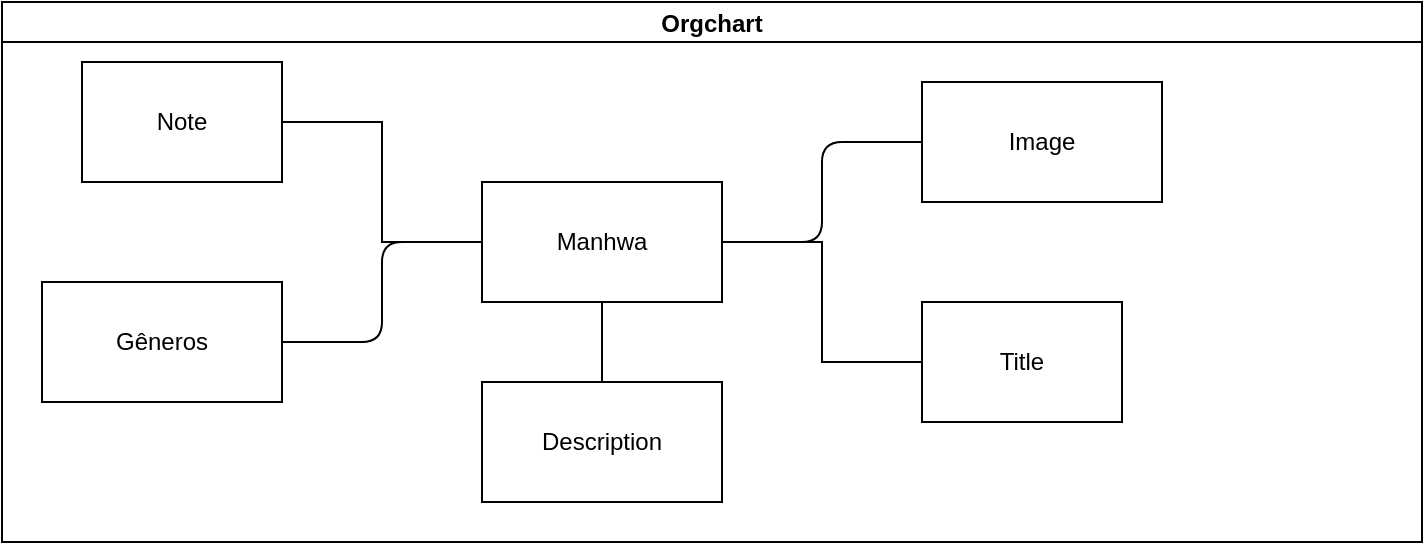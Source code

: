 <mxfile>
    <diagram id="dT4eaH6bii9O6tbr7AXM" name="Page-1">
        <mxGraphModel dx="1382" dy="467" grid="1" gridSize="10" guides="1" tooltips="1" connect="1" arrows="1" fold="1" page="1" pageScale="1" pageWidth="850" pageHeight="1100" math="0" shadow="0">
            <root>
                <mxCell id="0"/>
                <mxCell id="1" parent="0"/>
                <mxCell id="24" value="Orgchart" style="swimlane;startSize=20;horizontal=1;containerType=tree;newEdgeStyle={&quot;edgeStyle&quot;:&quot;elbowEdgeStyle&quot;,&quot;startArrow&quot;:&quot;none&quot;,&quot;endArrow&quot;:&quot;none&quot;};" vertex="1" parent="1">
                    <mxGeometry x="-210" y="150" width="710" height="270" as="geometry"/>
                </mxCell>
                <mxCell id="25" value="" style="edgeStyle=elbowEdgeStyle;elbow=vertical;sourcePerimeterSpacing=0;targetPerimeterSpacing=0;startArrow=none;endArrow=none;rounded=0;curved=0;" edge="1" parent="24" source="27" target="28">
                    <mxGeometry relative="1" as="geometry"/>
                </mxCell>
                <mxCell id="26" value="" style="edgeStyle=elbowEdgeStyle;elbow=vertical;sourcePerimeterSpacing=0;targetPerimeterSpacing=0;startArrow=none;endArrow=none;rounded=0;curved=0;" edge="1" parent="24" source="27" target="29">
                    <mxGeometry relative="1" as="geometry"/>
                </mxCell>
                <UserObject label="Manhwa" treeRoot="1" id="27">
                    <mxCell style="whiteSpace=wrap;html=1;align=center;treeFolding=1;treeMoving=1;newEdgeStyle={&quot;edgeStyle&quot;:&quot;elbowEdgeStyle&quot;,&quot;startArrow&quot;:&quot;none&quot;,&quot;endArrow&quot;:&quot;none&quot;};" vertex="1" parent="24">
                        <mxGeometry x="240" y="90" width="120" height="60" as="geometry"/>
                    </mxCell>
                </UserObject>
                <mxCell id="28" value="Title" style="whiteSpace=wrap;html=1;align=center;verticalAlign=middle;treeFolding=1;treeMoving=1;newEdgeStyle={&quot;edgeStyle&quot;:&quot;elbowEdgeStyle&quot;,&quot;startArrow&quot;:&quot;none&quot;,&quot;endArrow&quot;:&quot;none&quot;};" vertex="1" parent="24">
                    <mxGeometry x="460" y="150" width="100" height="60" as="geometry"/>
                </mxCell>
                <mxCell id="29" value="Note" style="whiteSpace=wrap;html=1;align=center;verticalAlign=middle;treeFolding=1;treeMoving=1;newEdgeStyle={&quot;edgeStyle&quot;:&quot;elbowEdgeStyle&quot;,&quot;startArrow&quot;:&quot;none&quot;,&quot;endArrow&quot;:&quot;none&quot;};" vertex="1" parent="24">
                    <mxGeometry x="40" y="30" width="100" height="60" as="geometry"/>
                </mxCell>
                <mxCell id="30" value="" style="edgeStyle=elbowEdgeStyle;html=1;elbow=horizontal;startArrow=none;endArrow=none;" edge="1" source="27" target="31" parent="24">
                    <mxGeometry relative="1" as="geometry"/>
                </mxCell>
                <UserObject label="Gêneros" treeRoot="1" id="31">
                    <mxCell style="whiteSpace=wrap;html=1;align=center;treeFolding=1;treeMoving=1;newEdgeStyle={&quot;edgeStyle&quot;:&quot;elbowEdgeStyle&quot;,&quot;startArrow&quot;:&quot;none&quot;,&quot;endArrow&quot;:&quot;none&quot;};" vertex="1" parent="24">
                        <mxGeometry x="20" y="140" width="120" height="60" as="geometry"/>
                    </mxCell>
                </UserObject>
                <mxCell id="32" value="" style="edgeStyle=elbowEdgeStyle;html=1;elbow=horizontal;startArrow=none;endArrow=none;" edge="1" source="27" target="33" parent="24">
                    <mxGeometry relative="1" as="geometry"/>
                </mxCell>
                <UserObject label="Image" treeRoot="1" id="33">
                    <mxCell style="whiteSpace=wrap;html=1;align=center;treeFolding=1;treeMoving=1;newEdgeStyle={&quot;edgeStyle&quot;:&quot;elbowEdgeStyle&quot;,&quot;startArrow&quot;:&quot;none&quot;,&quot;endArrow&quot;:&quot;none&quot;};" vertex="1" parent="24">
                        <mxGeometry x="460" y="40" width="120" height="60" as="geometry"/>
                    </mxCell>
                </UserObject>
                <mxCell id="34" value="" style="edgeStyle=elbowEdgeStyle;html=1;elbow=vertical;startArrow=none;endArrow=none;" edge="1" source="27" target="35" parent="24">
                    <mxGeometry relative="1" as="geometry"/>
                </mxCell>
                <UserObject label="Description" treeRoot="1" id="35">
                    <mxCell style="whiteSpace=wrap;html=1;align=center;treeFolding=1;treeMoving=1;newEdgeStyle={&quot;edgeStyle&quot;:&quot;elbowEdgeStyle&quot;,&quot;startArrow&quot;:&quot;none&quot;,&quot;endArrow&quot;:&quot;none&quot;};" vertex="1" parent="24">
                        <mxGeometry x="240" y="190" width="120" height="60" as="geometry"/>
                    </mxCell>
                </UserObject>
            </root>
        </mxGraphModel>
    </diagram>
</mxfile>